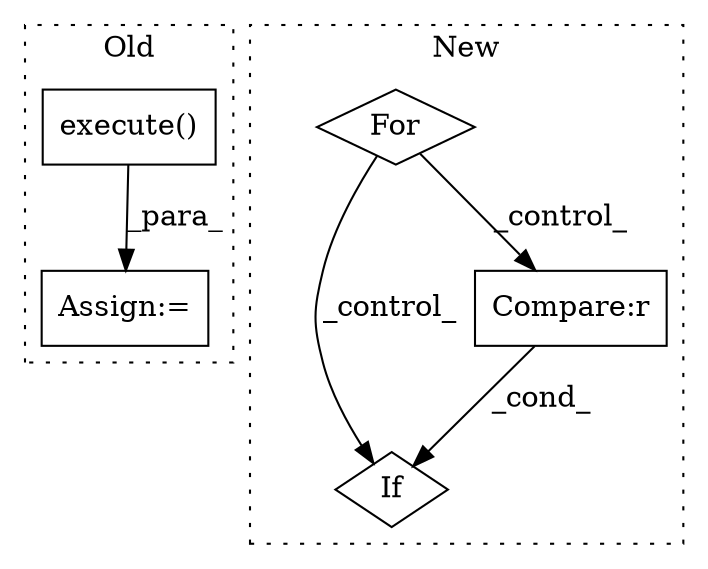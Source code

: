 digraph G {
subgraph cluster0 {
1 [label="execute()" a="75" s="5040,5134" l="42,26" shape="box"];
3 [label="Assign:=" a="68" s="4932" l="3" shape="box"];
label = "Old";
style="dotted";
}
subgraph cluster1 {
2 [label="If" a="96" s="5466" l="3" shape="diamond"];
4 [label="Compare:r" a="40" s="5469" l="26" shape="box"];
5 [label="For" a="107" s="5386,5407" l="4,18" shape="diamond"];
label = "New";
style="dotted";
}
1 -> 3 [label="_para_"];
4 -> 2 [label="_cond_"];
5 -> 4 [label="_control_"];
5 -> 2 [label="_control_"];
}